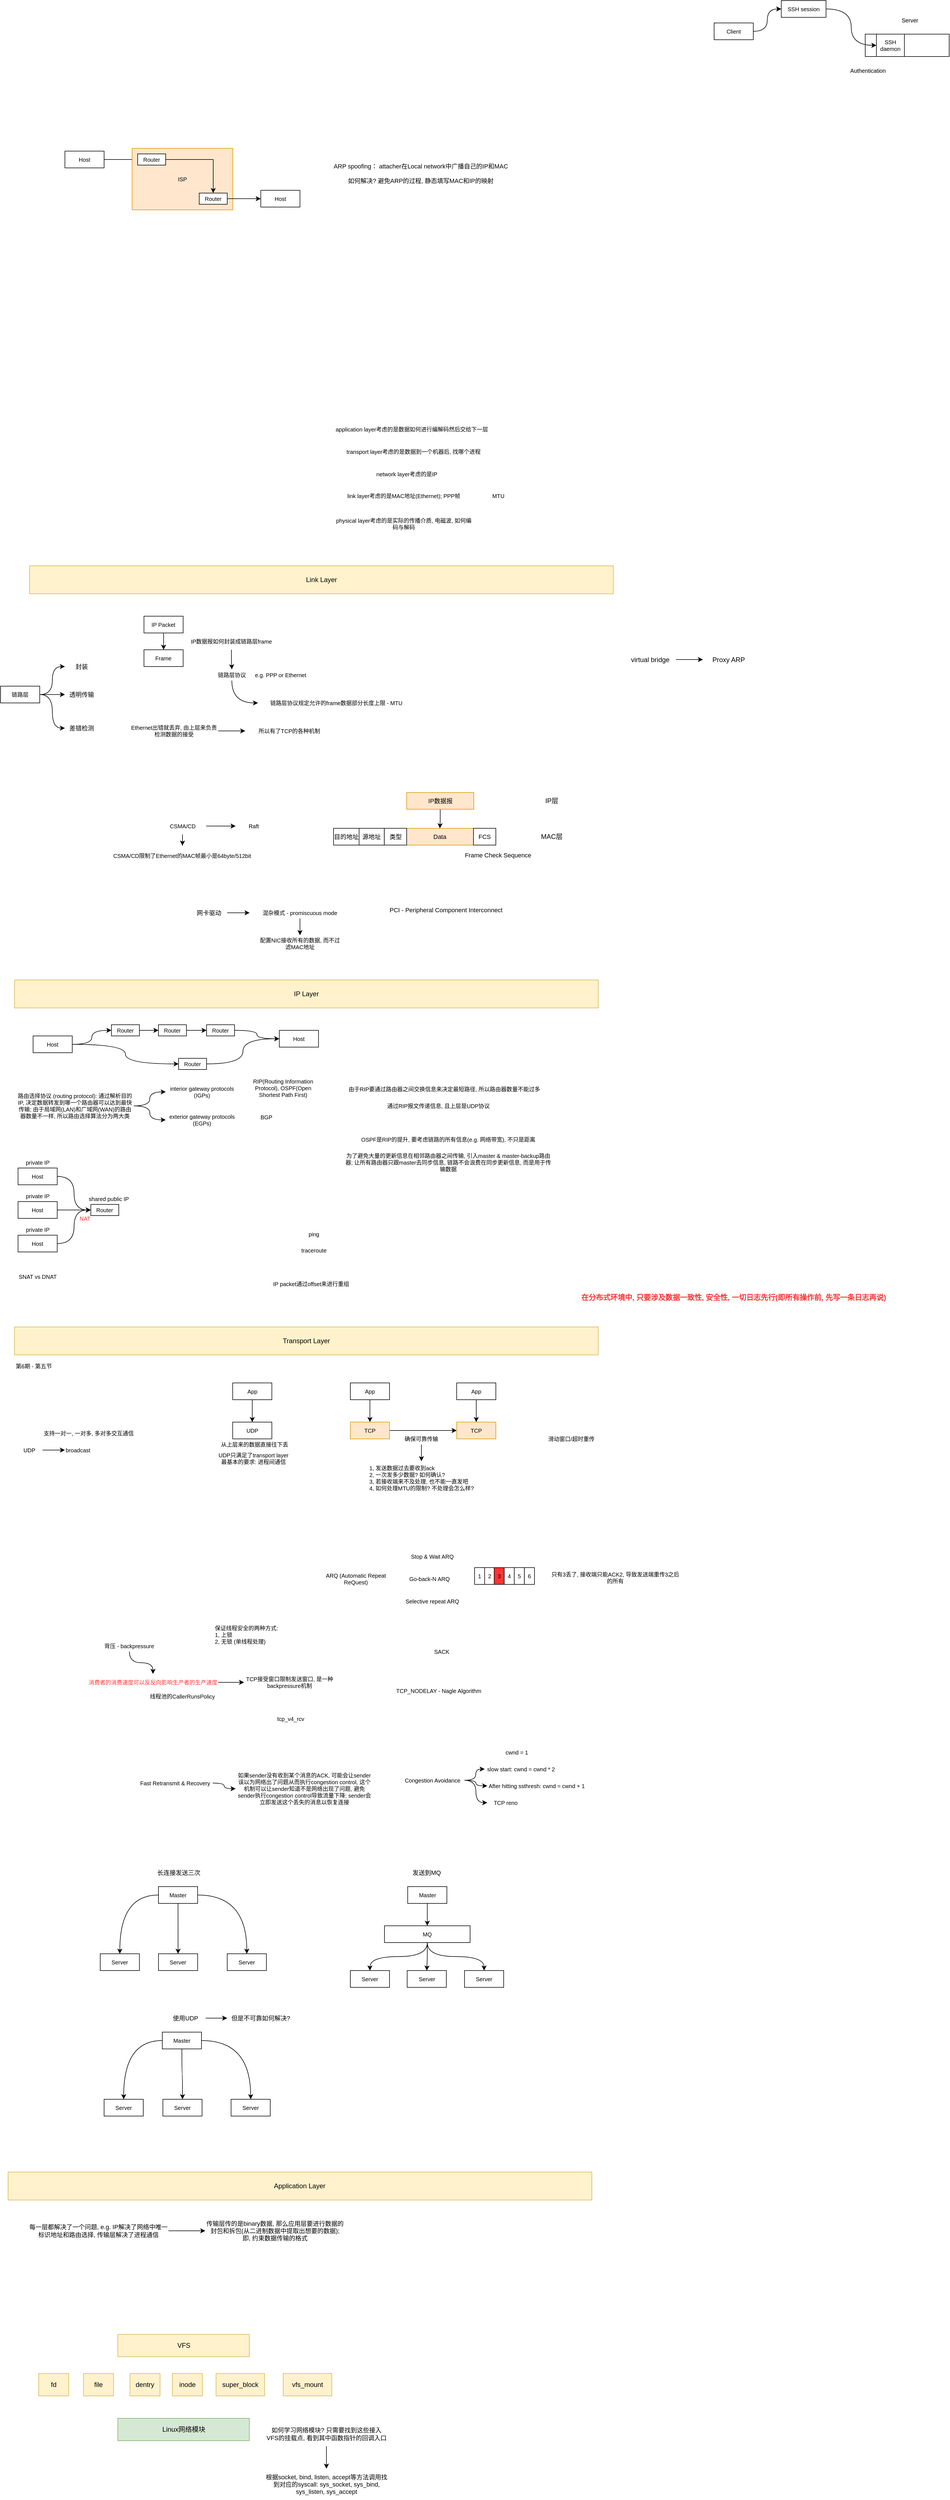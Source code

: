 <mxfile version="22.0.8" type="github">
  <diagram id="lOl-ZhYQnWzm9-qVgaAJ" name="Page-1">
    <mxGraphModel dx="1434" dy="765" grid="1" gridSize="10" guides="1" tooltips="1" connect="1" arrows="1" fold="1" page="1" pageScale="1" pageWidth="827" pageHeight="1169" math="0" shadow="0">
      <root>
        <mxCell id="0" />
        <mxCell id="1" parent="0" />
        <mxCell id="wnXFvV-Xrk-nOBf85rZt-2" value="" style="rounded=0;whiteSpace=wrap;html=1;fontSize=10;" parent="1" vertex="1">
          <mxGeometry x="1600" y="290" width="150" height="40" as="geometry" />
        </mxCell>
        <mxCell id="wnXFvV-Xrk-nOBf85rZt-6" value="SSH daemon" style="rounded=0;whiteSpace=wrap;html=1;fontSize=10;" parent="1" vertex="1">
          <mxGeometry x="1620" y="290" width="50" height="40" as="geometry" />
        </mxCell>
        <mxCell id="wnXFvV-Xrk-nOBf85rZt-5" style="edgeStyle=orthogonalEdgeStyle;curved=1;rounded=0;orthogonalLoop=1;jettySize=auto;html=1;entryX=0;entryY=0.5;entryDx=0;entryDy=0;fontSize=10;" parent="1" source="wnXFvV-Xrk-nOBf85rZt-1" target="wnXFvV-Xrk-nOBf85rZt-6" edge="1">
          <mxGeometry relative="1" as="geometry" />
        </mxCell>
        <mxCell id="wnXFvV-Xrk-nOBf85rZt-1" value="SSH session" style="rounded=0;whiteSpace=wrap;html=1;fontSize=10;" parent="1" vertex="1">
          <mxGeometry x="1450" y="230" width="80" height="30" as="geometry" />
        </mxCell>
        <mxCell id="wnXFvV-Xrk-nOBf85rZt-4" style="edgeStyle=orthogonalEdgeStyle;rounded=0;orthogonalLoop=1;jettySize=auto;html=1;entryX=0;entryY=0.5;entryDx=0;entryDy=0;curved=1;fontSize=10;" parent="1" source="wnXFvV-Xrk-nOBf85rZt-3" target="wnXFvV-Xrk-nOBf85rZt-1" edge="1">
          <mxGeometry relative="1" as="geometry" />
        </mxCell>
        <mxCell id="wnXFvV-Xrk-nOBf85rZt-3" value="Client" style="rounded=0;whiteSpace=wrap;html=1;fontSize=10;" parent="1" vertex="1">
          <mxGeometry x="1330" y="270" width="70" height="30" as="geometry" />
        </mxCell>
        <mxCell id="wnXFvV-Xrk-nOBf85rZt-7" value="&lt;meta charset=&quot;utf-8&quot; style=&quot;font-size: 10px;&quot;&gt;&lt;span style=&quot;color: rgb(0, 0, 0); font-family: Helvetica; font-size: 10px; font-style: normal; font-variant-ligatures: normal; font-variant-caps: normal; font-weight: 400; letter-spacing: normal; orphans: 2; text-align: center; text-indent: 0px; text-transform: none; widows: 2; word-spacing: 0px; -webkit-text-stroke-width: 0px; background-color: rgb(248, 249, 250); text-decoration-thickness: initial; text-decoration-style: initial; text-decoration-color: initial; float: none; display: inline !important;&quot;&gt;Server&lt;/span&gt;" style="text;html=1;strokeColor=none;fillColor=none;align=center;verticalAlign=middle;whiteSpace=wrap;rounded=0;fontSize=10;" parent="1" vertex="1">
          <mxGeometry x="1650" y="250" width="60" height="30" as="geometry" />
        </mxCell>
        <mxCell id="wnXFvV-Xrk-nOBf85rZt-10" value="&lt;span style=&quot;color: rgb(0, 0, 0); font-family: Helvetica; font-size: 10px; font-style: normal; font-variant-ligatures: normal; font-variant-caps: normal; font-weight: 400; letter-spacing: normal; orphans: 2; text-align: center; text-indent: 0px; text-transform: none; widows: 2; word-spacing: 0px; -webkit-text-stroke-width: 0px; background-color: rgb(248, 249, 250); text-decoration-thickness: initial; text-decoration-style: initial; text-decoration-color: initial; float: none; display: inline !important;&quot;&gt;Authentication&lt;/span&gt;" style="text;html=1;strokeColor=none;fillColor=none;align=center;verticalAlign=middle;whiteSpace=wrap;rounded=0;fontSize=10;" parent="1" vertex="1">
          <mxGeometry x="1550" y="340" width="110" height="30" as="geometry" />
        </mxCell>
        <mxCell id="41zxChAVSLW4Dl63zJSh-7" style="edgeStyle=orthogonalEdgeStyle;rounded=0;orthogonalLoop=1;jettySize=auto;html=1;entryX=0;entryY=0.5;entryDx=0;entryDy=0;" parent="1" source="41zxChAVSLW4Dl63zJSh-1" target="41zxChAVSLW4Dl63zJSh-3" edge="1">
          <mxGeometry relative="1" as="geometry" />
        </mxCell>
        <mxCell id="41zxChAVSLW4Dl63zJSh-1" value="Host" style="rounded=0;whiteSpace=wrap;html=1;fontSize=10;" parent="1" vertex="1">
          <mxGeometry x="170" y="499" width="70" height="30" as="geometry" />
        </mxCell>
        <mxCell id="41zxChAVSLW4Dl63zJSh-2" value="ISP" style="rounded=0;whiteSpace=wrap;html=1;fontSize=10;fillColor=#ffe6cc;strokeColor=#d79b00;" parent="1" vertex="1">
          <mxGeometry x="290" y="494" width="180" height="110" as="geometry" />
        </mxCell>
        <mxCell id="41zxChAVSLW4Dl63zJSh-6" style="edgeStyle=orthogonalEdgeStyle;rounded=0;orthogonalLoop=1;jettySize=auto;html=1;entryX=0.5;entryY=0;entryDx=0;entryDy=0;" parent="1" source="41zxChAVSLW4Dl63zJSh-3" target="41zxChAVSLW4Dl63zJSh-4" edge="1">
          <mxGeometry relative="1" as="geometry" />
        </mxCell>
        <mxCell id="41zxChAVSLW4Dl63zJSh-3" value="Router" style="rounded=0;whiteSpace=wrap;html=1;fontSize=10;" parent="1" vertex="1">
          <mxGeometry x="300" y="504" width="50" height="20" as="geometry" />
        </mxCell>
        <mxCell id="41zxChAVSLW4Dl63zJSh-10" value="" style="edgeStyle=orthogonalEdgeStyle;rounded=0;orthogonalLoop=1;jettySize=auto;html=1;" parent="1" source="41zxChAVSLW4Dl63zJSh-4" target="41zxChAVSLW4Dl63zJSh-8" edge="1">
          <mxGeometry relative="1" as="geometry" />
        </mxCell>
        <mxCell id="41zxChAVSLW4Dl63zJSh-4" value="Router" style="rounded=0;whiteSpace=wrap;html=1;fontSize=10;" parent="1" vertex="1">
          <mxGeometry x="410" y="574" width="50" height="20" as="geometry" />
        </mxCell>
        <mxCell id="41zxChAVSLW4Dl63zJSh-8" value="Host" style="rounded=0;whiteSpace=wrap;html=1;fontSize=10;" parent="1" vertex="1">
          <mxGeometry x="520" y="569" width="70" height="30" as="geometry" />
        </mxCell>
        <mxCell id="EXS46r-TFBb_ld1rwyYY-8" value="" style="edgeStyle=orthogonalEdgeStyle;rounded=0;orthogonalLoop=1;jettySize=auto;html=1;" parent="1" source="EXS46r-TFBb_ld1rwyYY-1" target="EXS46r-TFBb_ld1rwyYY-2" edge="1">
          <mxGeometry relative="1" as="geometry" />
        </mxCell>
        <mxCell id="EXS46r-TFBb_ld1rwyYY-1" value="IP Packet" style="rounded=0;whiteSpace=wrap;html=1;fontSize=10;" parent="1" vertex="1">
          <mxGeometry x="311.25" y="1330" width="70" height="30" as="geometry" />
        </mxCell>
        <mxCell id="EXS46r-TFBb_ld1rwyYY-2" value="Frame" style="rounded=0;whiteSpace=wrap;html=1;fontSize=10;" parent="1" vertex="1">
          <mxGeometry x="311.25" y="1390" width="70" height="30" as="geometry" />
        </mxCell>
        <mxCell id="EXS46r-TFBb_ld1rwyYY-5" value="" style="edgeStyle=orthogonalEdgeStyle;rounded=0;orthogonalLoop=1;jettySize=auto;html=1;" parent="1" source="EXS46r-TFBb_ld1rwyYY-3" target="EXS46r-TFBb_ld1rwyYY-4" edge="1">
          <mxGeometry relative="1" as="geometry" />
        </mxCell>
        <mxCell id="EXS46r-TFBb_ld1rwyYY-3" value="IP数据报如何封装成链路层frame" style="text;html=1;strokeColor=none;fillColor=none;align=center;verticalAlign=middle;whiteSpace=wrap;rounded=0;fontSize=10;fontFamily=Helvetica;fontColor=default;" parent="1" vertex="1">
          <mxGeometry x="381.25" y="1360" width="172.5" height="30" as="geometry" />
        </mxCell>
        <mxCell id="EXS46r-TFBb_ld1rwyYY-20" style="edgeStyle=orthogonalEdgeStyle;rounded=0;orthogonalLoop=1;jettySize=auto;html=1;entryX=0;entryY=0.5;entryDx=0;entryDy=0;curved=1;" parent="1" source="EXS46r-TFBb_ld1rwyYY-4" target="EXS46r-TFBb_ld1rwyYY-18" edge="1">
          <mxGeometry relative="1" as="geometry" />
        </mxCell>
        <mxCell id="EXS46r-TFBb_ld1rwyYY-4" value="链路层协议" style="text;html=1;strokeColor=none;fillColor=none;align=center;verticalAlign=middle;whiteSpace=wrap;rounded=0;fontSize=10;fontFamily=Helvetica;fontColor=default;" parent="1" vertex="1">
          <mxGeometry x="414" y="1425" width="108.5" height="20" as="geometry" />
        </mxCell>
        <mxCell id="EXS46r-TFBb_ld1rwyYY-6" value="e.g. PPP or Ethernet" style="text;html=1;strokeColor=none;fillColor=none;align=center;verticalAlign=middle;whiteSpace=wrap;rounded=0;fontSize=10;fontFamily=Helvetica;fontColor=default;" parent="1" vertex="1">
          <mxGeometry x="505.63" y="1420" width="98.75" height="30" as="geometry" />
        </mxCell>
        <mxCell id="EXS46r-TFBb_ld1rwyYY-17" value="" style="edgeStyle=orthogonalEdgeStyle;rounded=0;orthogonalLoop=1;jettySize=auto;html=1;" parent="1" source="EXS46r-TFBb_ld1rwyYY-14" target="EXS46r-TFBb_ld1rwyYY-16" edge="1">
          <mxGeometry relative="1" as="geometry" />
        </mxCell>
        <mxCell id="EXS46r-TFBb_ld1rwyYY-14" value="Ethernet出错就丢弃, 由上层来负责检测数据的接受" style="text;html=1;strokeColor=none;fillColor=none;align=center;verticalAlign=middle;whiteSpace=wrap;rounded=0;fontSize=10;fontFamily=Helvetica;fontColor=default;" parent="1" vertex="1">
          <mxGeometry x="286.06" y="1515" width="157.75" height="40" as="geometry" />
        </mxCell>
        <mxCell id="EXS46r-TFBb_ld1rwyYY-16" value="所以有了TCP的各种机制" style="text;html=1;strokeColor=none;fillColor=none;align=center;verticalAlign=middle;whiteSpace=wrap;rounded=0;fontSize=10;fontFamily=Helvetica;fontColor=default;" parent="1" vertex="1">
          <mxGeometry x="492.18" y="1515" width="157.75" height="40" as="geometry" />
        </mxCell>
        <mxCell id="EXS46r-TFBb_ld1rwyYY-18" value="链路层协议规定允许的frame数据部分长度上限 - MTU" style="text;html=1;strokeColor=none;fillColor=none;align=center;verticalAlign=middle;whiteSpace=wrap;rounded=0;fontSize=10;fontFamily=Helvetica;fontColor=default;" parent="1" vertex="1">
          <mxGeometry x="515" y="1470" width="280" height="30" as="geometry" />
        </mxCell>
        <mxCell id="EXS46r-TFBb_ld1rwyYY-23" value="" style="edgeStyle=orthogonalEdgeStyle;shape=connector;curved=1;rounded=0;orthogonalLoop=1;jettySize=auto;html=1;labelBackgroundColor=default;strokeColor=default;fontFamily=Helvetica;fontSize=11;fontColor=default;endArrow=classic;" parent="1" source="EXS46r-TFBb_ld1rwyYY-21" target="EXS46r-TFBb_ld1rwyYY-22" edge="1">
          <mxGeometry relative="1" as="geometry" />
        </mxCell>
        <mxCell id="fwzLU5tfzJNoqCdMov-6-9" style="edgeStyle=orthogonalEdgeStyle;rounded=0;orthogonalLoop=1;jettySize=auto;html=1;" parent="1" source="EXS46r-TFBb_ld1rwyYY-21" target="fwzLU5tfzJNoqCdMov-6-8" edge="1">
          <mxGeometry relative="1" as="geometry" />
        </mxCell>
        <mxCell id="EXS46r-TFBb_ld1rwyYY-21" value="CSMA/CD" style="text;html=1;strokeColor=none;fillColor=none;align=center;verticalAlign=middle;whiteSpace=wrap;rounded=0;fontSize=10;fontFamily=Helvetica;fontColor=default;" parent="1" vertex="1">
          <mxGeometry x="337.62" y="1690" width="84.75" height="30" as="geometry" />
        </mxCell>
        <mxCell id="EXS46r-TFBb_ld1rwyYY-22" value="Raft" style="text;html=1;strokeColor=none;fillColor=none;align=center;verticalAlign=middle;whiteSpace=wrap;rounded=0;fontSize=10;fontFamily=Helvetica;fontColor=default;" parent="1" vertex="1">
          <mxGeometry x="475" y="1690" width="64.75" height="30" as="geometry" />
        </mxCell>
        <mxCell id="fwzLU5tfzJNoqCdMov-6-7" style="edgeStyle=orthogonalEdgeStyle;rounded=0;orthogonalLoop=1;jettySize=auto;html=1;" parent="1" source="EXS46r-TFBb_ld1rwyYY-24" target="EXS46r-TFBb_ld1rwyYY-25" edge="1">
          <mxGeometry relative="1" as="geometry" />
        </mxCell>
        <mxCell id="EXS46r-TFBb_ld1rwyYY-24" value="网卡驱动" style="text;html=1;strokeColor=none;fillColor=none;align=center;verticalAlign=middle;whiteSpace=wrap;rounded=0;fontSize=11;fontFamily=Helvetica;fontColor=default;" parent="1" vertex="1">
          <mxGeometry x="395" y="1850" width="65" height="20" as="geometry" />
        </mxCell>
        <mxCell id="EXS46r-TFBb_ld1rwyYY-27" style="edgeStyle=orthogonalEdgeStyle;shape=connector;curved=1;rounded=0;orthogonalLoop=1;jettySize=auto;html=1;entryX=0.5;entryY=0;entryDx=0;entryDy=0;labelBackgroundColor=default;strokeColor=default;fontFamily=Helvetica;fontSize=11;fontColor=default;endArrow=classic;" parent="1" source="EXS46r-TFBb_ld1rwyYY-25" target="EXS46r-TFBb_ld1rwyYY-26" edge="1">
          <mxGeometry relative="1" as="geometry" />
        </mxCell>
        <mxCell id="EXS46r-TFBb_ld1rwyYY-25" value="混杂模式 - promiscuous mode" style="text;html=1;strokeColor=none;fillColor=none;align=center;verticalAlign=middle;whiteSpace=wrap;rounded=0;fontSize=10;fontFamily=Helvetica;fontColor=default;" parent="1" vertex="1">
          <mxGeometry x="500" y="1850" width="180" height="20" as="geometry" />
        </mxCell>
        <mxCell id="EXS46r-TFBb_ld1rwyYY-26" value="配置NIC接收所有的数据, 而不过滤MAC地址" style="text;html=1;strokeColor=none;fillColor=none;align=center;verticalAlign=middle;whiteSpace=wrap;rounded=0;fontSize=10;fontFamily=Helvetica;fontColor=default;" parent="1" vertex="1">
          <mxGeometry x="515" y="1900" width="150" height="30" as="geometry" />
        </mxCell>
        <mxCell id="EXS46r-TFBb_ld1rwyYY-34" style="edgeStyle=orthogonalEdgeStyle;shape=connector;curved=1;rounded=0;orthogonalLoop=1;jettySize=auto;html=1;entryX=0;entryY=0.5;entryDx=0;entryDy=0;labelBackgroundColor=default;strokeColor=default;fontFamily=Helvetica;fontSize=11;fontColor=default;endArrow=classic;" parent="1" source="EXS46r-TFBb_ld1rwyYY-28" target="EXS46r-TFBb_ld1rwyYY-29" edge="1">
          <mxGeometry relative="1" as="geometry" />
        </mxCell>
        <mxCell id="EXS46r-TFBb_ld1rwyYY-35" style="edgeStyle=orthogonalEdgeStyle;shape=connector;curved=1;rounded=0;orthogonalLoop=1;jettySize=auto;html=1;entryX=0;entryY=0.5;entryDx=0;entryDy=0;labelBackgroundColor=default;strokeColor=default;fontFamily=Helvetica;fontSize=11;fontColor=default;endArrow=classic;" parent="1" source="EXS46r-TFBb_ld1rwyYY-28" target="EXS46r-TFBb_ld1rwyYY-30" edge="1">
          <mxGeometry relative="1" as="geometry" />
        </mxCell>
        <mxCell id="EXS46r-TFBb_ld1rwyYY-36" style="edgeStyle=orthogonalEdgeStyle;shape=connector;curved=1;rounded=0;orthogonalLoop=1;jettySize=auto;html=1;entryX=0;entryY=0.5;entryDx=0;entryDy=0;labelBackgroundColor=default;strokeColor=default;fontFamily=Helvetica;fontSize=11;fontColor=default;endArrow=classic;" parent="1" source="EXS46r-TFBb_ld1rwyYY-28" target="EXS46r-TFBb_ld1rwyYY-31" edge="1">
          <mxGeometry relative="1" as="geometry" />
        </mxCell>
        <mxCell id="EXS46r-TFBb_ld1rwyYY-28" value="链路层" style="rounded=0;whiteSpace=wrap;html=1;fontSize=10;" parent="1" vertex="1">
          <mxGeometry x="55" y="1455" width="70" height="30" as="geometry" />
        </mxCell>
        <mxCell id="EXS46r-TFBb_ld1rwyYY-29" value="封装" style="text;html=1;strokeColor=none;fillColor=none;align=center;verticalAlign=middle;whiteSpace=wrap;rounded=0;fontSize=11;fontFamily=Helvetica;fontColor=default;" parent="1" vertex="1">
          <mxGeometry x="170" y="1405" width="60" height="30" as="geometry" />
        </mxCell>
        <mxCell id="EXS46r-TFBb_ld1rwyYY-30" value="透明传输" style="text;html=1;strokeColor=none;fillColor=none;align=center;verticalAlign=middle;whiteSpace=wrap;rounded=0;fontSize=11;fontFamily=Helvetica;fontColor=default;" parent="1" vertex="1">
          <mxGeometry x="170" y="1455" width="60" height="30" as="geometry" />
        </mxCell>
        <mxCell id="EXS46r-TFBb_ld1rwyYY-31" value="差错检测" style="text;html=1;strokeColor=none;fillColor=none;align=center;verticalAlign=middle;whiteSpace=wrap;rounded=0;fontSize=11;fontFamily=Helvetica;fontColor=default;" parent="1" vertex="1">
          <mxGeometry x="170" y="1515" width="60" height="30" as="geometry" />
        </mxCell>
        <mxCell id="fIlDX3s8ZMgqm2_ezZD7-1" value="ARP spoofing： attacher在Local network中广播自己的IP和MAC&lt;br style=&quot;font-size: 11px;&quot;&gt;&lt;br style=&quot;font-size: 11px;&quot;&gt;如何解决? 避免ARP的过程, 静态填写MAC和IP的映射" style="text;html=1;strokeColor=none;fillColor=none;align=center;verticalAlign=middle;whiteSpace=wrap;rounded=0;fontSize=11;" parent="1" vertex="1">
          <mxGeometry x="645.96" y="509" width="320" height="60" as="geometry" />
        </mxCell>
        <mxCell id="fwzLU5tfzJNoqCdMov-6-2" value="physical layer考虑的是实际的传播介质, 电磁波, 如何编码与解码" style="text;html=1;strokeColor=none;fillColor=none;align=center;verticalAlign=middle;whiteSpace=wrap;rounded=0;fontSize=10;fontFamily=Helvetica;fontColor=default;" parent="1" vertex="1">
          <mxGeometry x="650" y="1150" width="251.25" height="30" as="geometry" />
        </mxCell>
        <mxCell id="fwzLU5tfzJNoqCdMov-6-3" value="link layer考虑的是MAC地址(Ethernet); PPP帧" style="text;html=1;strokeColor=none;fillColor=none;align=center;verticalAlign=middle;whiteSpace=wrap;rounded=0;fontSize=10;fontFamily=Helvetica;fontColor=default;" parent="1" vertex="1">
          <mxGeometry x="662.96" y="1100" width="225.32" height="30" as="geometry" />
        </mxCell>
        <mxCell id="fwzLU5tfzJNoqCdMov-6-5" value="network layer考虑的是IP" style="text;html=1;strokeColor=none;fillColor=none;align=center;verticalAlign=middle;whiteSpace=wrap;rounded=0;fontSize=10;fontFamily=Helvetica;fontColor=default;" parent="1" vertex="1">
          <mxGeometry x="710.04" y="1060" width="142.46" height="31" as="geometry" />
        </mxCell>
        <mxCell id="fwzLU5tfzJNoqCdMov-6-6" value="MTU" style="text;html=1;strokeColor=none;fillColor=none;align=center;verticalAlign=middle;whiteSpace=wrap;rounded=0;fontSize=10;fontFamily=Helvetica;fontColor=default;" parent="1" vertex="1">
          <mxGeometry x="922.96" y="1105" width="43" height="20" as="geometry" />
        </mxCell>
        <mxCell id="fwzLU5tfzJNoqCdMov-6-8" value="CSMA/CD限制了Ethernet的MAC帧最小是64byte/512bit" style="text;html=1;strokeColor=none;fillColor=none;align=center;verticalAlign=middle;whiteSpace=wrap;rounded=0;fontSize=10;fontFamily=Helvetica;fontColor=default;" parent="1" vertex="1">
          <mxGeometry x="246.31" y="1740" width="267.38" height="36" as="geometry" />
        </mxCell>
        <mxCell id="fwzLU5tfzJNoqCdMov-6-10" value="Data" style="rounded=0;whiteSpace=wrap;html=1;fontSize=11;fillColor=#ffe6cc;strokeColor=#d79b00;" parent="1" vertex="1">
          <mxGeometry x="780" y="1709" width="120" height="30" as="geometry" />
        </mxCell>
        <mxCell id="fwzLU5tfzJNoqCdMov-6-11" value="FCS" style="rounded=0;whiteSpace=wrap;html=1;fontSize=11;" parent="1" vertex="1">
          <mxGeometry x="900" y="1709" width="40" height="30" as="geometry" />
        </mxCell>
        <mxCell id="fwzLU5tfzJNoqCdMov-6-12" value="Frame Check Sequence" style="text;html=1;strokeColor=none;fillColor=none;align=center;verticalAlign=middle;whiteSpace=wrap;rounded=0;fontSize=11;" parent="1" vertex="1">
          <mxGeometry x="874.96" y="1749" width="138" height="16" as="geometry" />
        </mxCell>
        <mxCell id="fwzLU5tfzJNoqCdMov-6-13" value="类型" style="rounded=0;whiteSpace=wrap;html=1;fontSize=11;" parent="1" vertex="1">
          <mxGeometry x="740.62" y="1709" width="40" height="30" as="geometry" />
        </mxCell>
        <mxCell id="fwzLU5tfzJNoqCdMov-6-14" value="源地址" style="rounded=0;whiteSpace=wrap;html=1;fontSize=11;" parent="1" vertex="1">
          <mxGeometry x="695" y="1709" width="45.62" height="30" as="geometry" />
        </mxCell>
        <mxCell id="fwzLU5tfzJNoqCdMov-6-15" value="目的地址" style="rounded=0;whiteSpace=wrap;html=1;fontSize=11;" parent="1" vertex="1">
          <mxGeometry x="650" y="1709" width="45.62" height="30" as="geometry" />
        </mxCell>
        <mxCell id="fwzLU5tfzJNoqCdMov-6-18" style="edgeStyle=orthogonalEdgeStyle;rounded=0;orthogonalLoop=1;jettySize=auto;html=1;entryX=0.5;entryY=0;entryDx=0;entryDy=0;" parent="1" source="fwzLU5tfzJNoqCdMov-6-16" target="fwzLU5tfzJNoqCdMov-6-10" edge="1">
          <mxGeometry relative="1" as="geometry" />
        </mxCell>
        <mxCell id="fwzLU5tfzJNoqCdMov-6-16" value="IP数据报" style="rounded=0;whiteSpace=wrap;html=1;fontSize=11;fillColor=#ffe6cc;strokeColor=#d79b00;" parent="1" vertex="1">
          <mxGeometry x="780.62" y="1645" width="120" height="30" as="geometry" />
        </mxCell>
        <mxCell id="fwzLU5tfzJNoqCdMov-6-19" value="PCI -&amp;nbsp;Peripheral Component Interconnect" style="text;html=1;strokeColor=none;fillColor=none;align=center;verticalAlign=middle;whiteSpace=wrap;rounded=0;fontSize=11;" parent="1" vertex="1">
          <mxGeometry x="735.96" y="1840" width="230" height="30" as="geometry" />
        </mxCell>
        <mxCell id="8vFRCrGOn13d0V4kRPDf-1" value="MAC层" style="text;html=1;strokeColor=none;fillColor=none;align=center;verticalAlign=middle;whiteSpace=wrap;rounded=0;" parent="1" vertex="1">
          <mxGeometry x="1010" y="1709" width="60" height="30" as="geometry" />
        </mxCell>
        <mxCell id="8vFRCrGOn13d0V4kRPDf-2" value="IP层" style="text;html=1;strokeColor=none;fillColor=none;align=center;verticalAlign=middle;whiteSpace=wrap;rounded=0;" parent="1" vertex="1">
          <mxGeometry x="1010" y="1645" width="60" height="30" as="geometry" />
        </mxCell>
        <mxCell id="8vFRCrGOn13d0V4kRPDf-3" value="Link Layer" style="rounded=0;whiteSpace=wrap;html=1;fillColor=#fff2cc;strokeColor=#d6b656;" parent="1" vertex="1">
          <mxGeometry x="106.88" y="1240" width="1043.12" height="50" as="geometry" />
        </mxCell>
        <mxCell id="8vFRCrGOn13d0V4kRPDf-4" value="IP Layer" style="rounded=0;whiteSpace=wrap;html=1;fillColor=#fff2cc;strokeColor=#d6b656;" parent="1" vertex="1">
          <mxGeometry x="80" y="1980" width="1043.12" height="50" as="geometry" />
        </mxCell>
        <mxCell id="8vFRCrGOn13d0V4kRPDf-5" value="" style="edgeStyle=orthogonalEdgeStyle;rounded=0;orthogonalLoop=1;jettySize=auto;html=1;" parent="1" source="8vFRCrGOn13d0V4kRPDf-6" target="8vFRCrGOn13d0V4kRPDf-8" edge="1">
          <mxGeometry relative="1" as="geometry" />
        </mxCell>
        <mxCell id="8vFRCrGOn13d0V4kRPDf-6" value="Router" style="rounded=0;whiteSpace=wrap;html=1;fontSize=10;" parent="1" vertex="1">
          <mxGeometry x="253.12" y="2060" width="50" height="20" as="geometry" />
        </mxCell>
        <mxCell id="8vFRCrGOn13d0V4kRPDf-7" value="" style="edgeStyle=orthogonalEdgeStyle;rounded=0;orthogonalLoop=1;jettySize=auto;html=1;" parent="1" source="8vFRCrGOn13d0V4kRPDf-8" target="8vFRCrGOn13d0V4kRPDf-10" edge="1">
          <mxGeometry relative="1" as="geometry" />
        </mxCell>
        <mxCell id="8vFRCrGOn13d0V4kRPDf-8" value="Router" style="rounded=0;whiteSpace=wrap;html=1;fontSize=10;" parent="1" vertex="1">
          <mxGeometry x="337.12" y="2060" width="50" height="20" as="geometry" />
        </mxCell>
        <mxCell id="8vFRCrGOn13d0V4kRPDf-9" style="edgeStyle=orthogonalEdgeStyle;shape=connector;curved=1;rounded=0;orthogonalLoop=1;jettySize=auto;html=1;entryX=0;entryY=0.5;entryDx=0;entryDy=0;labelBackgroundColor=default;strokeColor=default;fontFamily=Helvetica;fontSize=11;fontColor=default;endArrow=classic;" parent="1" source="8vFRCrGOn13d0V4kRPDf-10" target="8vFRCrGOn13d0V4kRPDf-16" edge="1">
          <mxGeometry relative="1" as="geometry" />
        </mxCell>
        <mxCell id="8vFRCrGOn13d0V4kRPDf-10" value="Router" style="rounded=0;whiteSpace=wrap;html=1;fontSize=10;" parent="1" vertex="1">
          <mxGeometry x="423.12" y="2060" width="50" height="20" as="geometry" />
        </mxCell>
        <mxCell id="8vFRCrGOn13d0V4kRPDf-11" style="edgeStyle=orthogonalEdgeStyle;rounded=0;orthogonalLoop=1;jettySize=auto;html=1;entryX=0;entryY=0.5;entryDx=0;entryDy=0;curved=1;" parent="1" source="8vFRCrGOn13d0V4kRPDf-12" target="8vFRCrGOn13d0V4kRPDf-16" edge="1">
          <mxGeometry relative="1" as="geometry" />
        </mxCell>
        <mxCell id="8vFRCrGOn13d0V4kRPDf-12" value="Router" style="rounded=0;whiteSpace=wrap;html=1;fontSize=10;" parent="1" vertex="1">
          <mxGeometry x="373.12" y="2120" width="50" height="20" as="geometry" />
        </mxCell>
        <mxCell id="8vFRCrGOn13d0V4kRPDf-13" style="edgeStyle=orthogonalEdgeStyle;rounded=0;orthogonalLoop=1;jettySize=auto;html=1;entryX=0;entryY=0.5;entryDx=0;entryDy=0;curved=1;" parent="1" source="8vFRCrGOn13d0V4kRPDf-15" target="8vFRCrGOn13d0V4kRPDf-12" edge="1">
          <mxGeometry relative="1" as="geometry" />
        </mxCell>
        <mxCell id="8vFRCrGOn13d0V4kRPDf-14" style="edgeStyle=orthogonalEdgeStyle;rounded=0;orthogonalLoop=1;jettySize=auto;html=1;entryX=0;entryY=0.5;entryDx=0;entryDy=0;curved=1;" parent="1" source="8vFRCrGOn13d0V4kRPDf-15" target="8vFRCrGOn13d0V4kRPDf-6" edge="1">
          <mxGeometry relative="1" as="geometry" />
        </mxCell>
        <mxCell id="8vFRCrGOn13d0V4kRPDf-15" value="Host" style="rounded=0;whiteSpace=wrap;html=1;fontSize=10;" parent="1" vertex="1">
          <mxGeometry x="113.12" y="2080" width="70" height="30" as="geometry" />
        </mxCell>
        <mxCell id="8vFRCrGOn13d0V4kRPDf-16" value="Host" style="rounded=0;whiteSpace=wrap;html=1;fontSize=10;" parent="1" vertex="1">
          <mxGeometry x="553.12" y="2070" width="70" height="30" as="geometry" />
        </mxCell>
        <mxCell id="8vFRCrGOn13d0V4kRPDf-17" style="edgeStyle=orthogonalEdgeStyle;shape=connector;curved=1;rounded=0;orthogonalLoop=1;jettySize=auto;html=1;entryX=0;entryY=0.5;entryDx=0;entryDy=0;labelBackgroundColor=default;strokeColor=default;fontFamily=Helvetica;fontSize=11;fontColor=default;endArrow=classic;" parent="1" source="8vFRCrGOn13d0V4kRPDf-19" target="8vFRCrGOn13d0V4kRPDf-20" edge="1">
          <mxGeometry relative="1" as="geometry" />
        </mxCell>
        <mxCell id="8vFRCrGOn13d0V4kRPDf-18" style="edgeStyle=orthogonalEdgeStyle;shape=connector;curved=1;rounded=0;orthogonalLoop=1;jettySize=auto;html=1;labelBackgroundColor=default;strokeColor=default;fontFamily=Helvetica;fontSize=11;fontColor=default;endArrow=classic;" parent="1" source="8vFRCrGOn13d0V4kRPDf-19" target="8vFRCrGOn13d0V4kRPDf-21" edge="1">
          <mxGeometry relative="1" as="geometry" />
        </mxCell>
        <mxCell id="8vFRCrGOn13d0V4kRPDf-19" value="路由选择协议 (routing protocol): 通过解析目的IP, 决定数据转发到哪一个路由器可以达到最快传输; 由于局域网(LAN)和广域网(WAN)的路由器数量不一样, 所以路由选择算法分为两大类" style="text;html=1;strokeColor=none;fillColor=none;align=center;verticalAlign=middle;whiteSpace=wrap;rounded=0;fontSize=10;fontFamily=Helvetica;fontColor=default;" parent="1" vertex="1">
          <mxGeometry x="83.12" y="2175" width="210" height="60" as="geometry" />
        </mxCell>
        <mxCell id="8vFRCrGOn13d0V4kRPDf-20" value="interior gateway protocols (IGPs)" style="text;html=1;strokeColor=none;fillColor=none;align=center;verticalAlign=middle;whiteSpace=wrap;rounded=0;fontSize=10;fontFamily=Helvetica;fontColor=default;" parent="1" vertex="1">
          <mxGeometry x="350.12" y="2170" width="130" height="20" as="geometry" />
        </mxCell>
        <mxCell id="8vFRCrGOn13d0V4kRPDf-21" value="exterior gateway protocols (EGPs)" style="text;html=1;strokeColor=none;fillColor=none;align=center;verticalAlign=middle;whiteSpace=wrap;rounded=0;fontSize=10;fontFamily=Helvetica;fontColor=default;" parent="1" vertex="1">
          <mxGeometry x="350.12" y="2220" width="130" height="20" as="geometry" />
        </mxCell>
        <mxCell id="8vFRCrGOn13d0V4kRPDf-22" value="RIP(Routing Information Protocol), OSPF(Open Shortest Path First)" style="text;html=1;strokeColor=none;fillColor=none;align=center;verticalAlign=middle;whiteSpace=wrap;rounded=0;fontSize=10;fontFamily=Helvetica;fontColor=default;" parent="1" vertex="1">
          <mxGeometry x="490.12" y="2155" width="139.88" height="35" as="geometry" />
        </mxCell>
        <mxCell id="8vFRCrGOn13d0V4kRPDf-23" value="BGP" style="text;html=1;strokeColor=none;fillColor=none;align=center;verticalAlign=middle;whiteSpace=wrap;rounded=0;fontSize=10;fontFamily=Helvetica;fontColor=default;" parent="1" vertex="1">
          <mxGeometry x="500.12" y="2215" width="60" height="20" as="geometry" />
        </mxCell>
        <mxCell id="8vFRCrGOn13d0V4kRPDf-24" style="edgeStyle=orthogonalEdgeStyle;shape=connector;curved=1;rounded=0;orthogonalLoop=1;jettySize=auto;html=1;entryX=0;entryY=0.5;entryDx=0;entryDy=0;labelBackgroundColor=default;strokeColor=default;fontFamily=Helvetica;fontSize=11;fontColor=default;endArrow=classic;" parent="1" source="8vFRCrGOn13d0V4kRPDf-25" target="8vFRCrGOn13d0V4kRPDf-30" edge="1">
          <mxGeometry relative="1" as="geometry" />
        </mxCell>
        <mxCell id="8vFRCrGOn13d0V4kRPDf-25" value="Host" style="rounded=0;whiteSpace=wrap;html=1;fontSize=10;" parent="1" vertex="1">
          <mxGeometry x="86.25" y="2316" width="70" height="30" as="geometry" />
        </mxCell>
        <mxCell id="8vFRCrGOn13d0V4kRPDf-26" style="edgeStyle=orthogonalEdgeStyle;shape=connector;curved=1;rounded=0;orthogonalLoop=1;jettySize=auto;html=1;entryX=0;entryY=0.5;entryDx=0;entryDy=0;labelBackgroundColor=default;strokeColor=default;fontFamily=Helvetica;fontSize=11;fontColor=default;endArrow=classic;" parent="1" source="8vFRCrGOn13d0V4kRPDf-27" target="8vFRCrGOn13d0V4kRPDf-30" edge="1">
          <mxGeometry relative="1" as="geometry" />
        </mxCell>
        <mxCell id="8vFRCrGOn13d0V4kRPDf-27" value="Host" style="rounded=0;whiteSpace=wrap;html=1;fontSize=10;" parent="1" vertex="1">
          <mxGeometry x="86.25" y="2376" width="70" height="30" as="geometry" />
        </mxCell>
        <mxCell id="8vFRCrGOn13d0V4kRPDf-28" style="edgeStyle=orthogonalEdgeStyle;shape=connector;curved=1;rounded=0;orthogonalLoop=1;jettySize=auto;html=1;entryX=0;entryY=0.5;entryDx=0;entryDy=0;labelBackgroundColor=default;strokeColor=default;fontFamily=Helvetica;fontSize=11;fontColor=default;endArrow=classic;" parent="1" source="8vFRCrGOn13d0V4kRPDf-29" target="8vFRCrGOn13d0V4kRPDf-30" edge="1">
          <mxGeometry relative="1" as="geometry" />
        </mxCell>
        <mxCell id="8vFRCrGOn13d0V4kRPDf-29" value="Host" style="rounded=0;whiteSpace=wrap;html=1;fontSize=10;" parent="1" vertex="1">
          <mxGeometry x="86.25" y="2436" width="70" height="30" as="geometry" />
        </mxCell>
        <mxCell id="8vFRCrGOn13d0V4kRPDf-30" value="Router" style="rounded=0;whiteSpace=wrap;html=1;fontSize=10;" parent="1" vertex="1">
          <mxGeometry x="216.25" y="2381" width="50" height="20" as="geometry" />
        </mxCell>
        <mxCell id="8vFRCrGOn13d0V4kRPDf-31" value="shared public IP" style="text;html=1;strokeColor=none;fillColor=none;align=center;verticalAlign=middle;whiteSpace=wrap;rounded=0;fontSize=10;fontFamily=Helvetica;fontColor=default;" parent="1" vertex="1">
          <mxGeometry x="201.25" y="2361" width="95" height="20" as="geometry" />
        </mxCell>
        <mxCell id="8vFRCrGOn13d0V4kRPDf-32" value="private IP" style="text;html=1;strokeColor=none;fillColor=none;align=center;verticalAlign=middle;whiteSpace=wrap;rounded=0;fontSize=10;fontFamily=Helvetica;fontColor=default;" parent="1" vertex="1">
          <mxGeometry x="80" y="2296" width="82.5" height="20" as="geometry" />
        </mxCell>
        <mxCell id="8vFRCrGOn13d0V4kRPDf-33" value="private IP" style="text;html=1;strokeColor=none;fillColor=none;align=center;verticalAlign=middle;whiteSpace=wrap;rounded=0;fontSize=10;fontFamily=Helvetica;fontColor=default;" parent="1" vertex="1">
          <mxGeometry x="80" y="2356" width="82.5" height="20" as="geometry" />
        </mxCell>
        <mxCell id="8vFRCrGOn13d0V4kRPDf-34" value="private IP" style="text;html=1;strokeColor=none;fillColor=none;align=center;verticalAlign=middle;whiteSpace=wrap;rounded=0;fontSize=10;fontFamily=Helvetica;fontColor=default;" parent="1" vertex="1">
          <mxGeometry x="80" y="2416" width="82.5" height="20" as="geometry" />
        </mxCell>
        <mxCell id="8vFRCrGOn13d0V4kRPDf-35" value="NAT" style="text;html=1;strokeColor=none;fillColor=none;align=center;verticalAlign=middle;whiteSpace=wrap;rounded=0;fontSize=10;fontFamily=Helvetica;fontColor=#FF3333;" parent="1" vertex="1">
          <mxGeometry x="186.25" y="2396" width="40" height="20" as="geometry" />
        </mxCell>
        <mxCell id="u-g0lh7yUUkbwYDsTiLQ-1" value="IP packet通过offset来进行重组" style="text;html=1;strokeColor=none;fillColor=none;align=center;verticalAlign=middle;whiteSpace=wrap;rounded=0;fontSize=10;fontFamily=Helvetica;fontColor=default;" parent="1" vertex="1">
          <mxGeometry x="522.5" y="2513" width="173.75" height="20" as="geometry" />
        </mxCell>
        <mxCell id="u-g0lh7yUUkbwYDsTiLQ-2" value="ping" style="text;html=1;strokeColor=none;fillColor=none;align=center;verticalAlign=middle;whiteSpace=wrap;rounded=0;fontSize=10;fontFamily=Helvetica;fontColor=default;" parent="1" vertex="1">
          <mxGeometry x="584.88" y="2424" width="60" height="20" as="geometry" />
        </mxCell>
        <mxCell id="u-g0lh7yUUkbwYDsTiLQ-3" value="traceroute" style="text;html=1;strokeColor=none;fillColor=none;align=center;verticalAlign=middle;whiteSpace=wrap;rounded=0;fontSize=10;fontFamily=Helvetica;fontColor=default;" parent="1" vertex="1">
          <mxGeometry x="584.88" y="2453" width="60" height="20" as="geometry" />
        </mxCell>
        <mxCell id="u-g0lh7yUUkbwYDsTiLQ-5" value="由于RIP要通过路由器之间交换信息来决定最短路径, 所以路由器数量不能过多" style="text;html=1;strokeColor=none;fillColor=none;align=center;verticalAlign=middle;whiteSpace=wrap;rounded=0;fontSize=10;fontFamily=Helvetica;fontColor=default;" parent="1" vertex="1">
          <mxGeometry x="662.96" y="2160" width="370" height="30" as="geometry" />
        </mxCell>
        <mxCell id="u-g0lh7yUUkbwYDsTiLQ-6" value="通过RIP报文传递信息, 且上层是UDP协议" style="text;html=1;strokeColor=none;fillColor=none;align=center;verticalAlign=middle;whiteSpace=wrap;rounded=0;fontSize=10;fontFamily=Helvetica;fontColor=default;" parent="1" vertex="1">
          <mxGeometry x="708.92" y="2190" width="257.04" height="30" as="geometry" />
        </mxCell>
        <mxCell id="u-g0lh7yUUkbwYDsTiLQ-7" value="OSPF是RIP的提升, 要考虑链路的所有信息(e.g. 网络带宽), 不只是距离" style="text;html=1;strokeColor=none;fillColor=none;align=center;verticalAlign=middle;whiteSpace=wrap;rounded=0;fontSize=10;fontFamily=Helvetica;fontColor=default;" parent="1" vertex="1">
          <mxGeometry x="670.0" y="2250" width="370" height="30" as="geometry" />
        </mxCell>
        <mxCell id="u-g0lh7yUUkbwYDsTiLQ-8" value="为了避免大量的更新信息在相邻路由器之间传输, 引入master &amp;amp; master-backup路由器; 让所有路由器只跟master去同步信息, 链路不会浪费在同步更新信息, 而是用于传输数据" style="text;html=1;strokeColor=none;fillColor=none;align=center;verticalAlign=middle;whiteSpace=wrap;rounded=0;fontSize=10;fontFamily=Helvetica;fontColor=default;" parent="1" vertex="1">
          <mxGeometry x="670.0" y="2291" width="370" height="30" as="geometry" />
        </mxCell>
        <mxCell id="u-g0lh7yUUkbwYDsTiLQ-9" value="在分布式环境中, 只要涉及数据一致性, 安全性, 一切日志先行(即所有操作前, 先写一条日志再说)" style="text;html=1;strokeColor=none;fillColor=none;align=center;verticalAlign=middle;whiteSpace=wrap;rounded=0;fontSize=13;fontFamily=Helvetica;fontColor=#FF3333;fontStyle=1" parent="1" vertex="1">
          <mxGeometry x="1090" y="2533" width="550" height="27" as="geometry" />
        </mxCell>
        <mxCell id="u-g0lh7yUUkbwYDsTiLQ-10" value="Transport Layer" style="rounded=0;whiteSpace=wrap;html=1;fillColor=#fff2cc;strokeColor=#d6b656;" parent="1" vertex="1">
          <mxGeometry x="80" y="2600" width="1043.12" height="50" as="geometry" />
        </mxCell>
        <mxCell id="u-g0lh7yUUkbwYDsTiLQ-11" value="第6期 - 第五节" style="text;html=1;strokeColor=none;fillColor=none;align=center;verticalAlign=middle;whiteSpace=wrap;rounded=0;fontSize=10;fontFamily=Helvetica;fontColor=default;" parent="1" vertex="1">
          <mxGeometry x="80" y="2660" width="69.07" height="20" as="geometry" />
        </mxCell>
        <mxCell id="u-g0lh7yUUkbwYDsTiLQ-14" style="edgeStyle=orthogonalEdgeStyle;rounded=0;orthogonalLoop=1;jettySize=auto;html=1;entryX=0;entryY=0.5;entryDx=0;entryDy=0;" parent="1" source="u-g0lh7yUUkbwYDsTiLQ-12" target="u-g0lh7yUUkbwYDsTiLQ-13" edge="1">
          <mxGeometry relative="1" as="geometry" />
        </mxCell>
        <mxCell id="u-g0lh7yUUkbwYDsTiLQ-12" value="UDP" style="text;html=1;strokeColor=none;fillColor=none;align=center;verticalAlign=middle;whiteSpace=wrap;rounded=0;fontSize=10;fontFamily=Helvetica;fontColor=default;" parent="1" vertex="1">
          <mxGeometry x="83.12" y="2810" width="46.88" height="20" as="geometry" />
        </mxCell>
        <mxCell id="u-g0lh7yUUkbwYDsTiLQ-13" value="broadcast" style="text;html=1;strokeColor=none;fillColor=none;align=center;verticalAlign=middle;whiteSpace=wrap;rounded=0;fontSize=10;fontFamily=Helvetica;fontColor=default;" parent="1" vertex="1">
          <mxGeometry x="170" y="2810" width="46.88" height="20" as="geometry" />
        </mxCell>
        <mxCell id="u-g0lh7yUUkbwYDsTiLQ-15" value="支持一对一, 一对多, 多对多交互通信" style="text;html=1;strokeColor=none;fillColor=none;align=center;verticalAlign=middle;whiteSpace=wrap;rounded=0;fontSize=10;fontFamily=Helvetica;fontColor=default;" parent="1" vertex="1">
          <mxGeometry x="124.68" y="2780" width="175.32" height="20" as="geometry" />
        </mxCell>
        <mxCell id="u-g0lh7yUUkbwYDsTiLQ-20" style="edgeStyle=orthogonalEdgeStyle;rounded=0;orthogonalLoop=1;jettySize=auto;html=1;" parent="1" source="u-g0lh7yUUkbwYDsTiLQ-16" target="u-g0lh7yUUkbwYDsTiLQ-17" edge="1">
          <mxGeometry relative="1" as="geometry" />
        </mxCell>
        <mxCell id="u-g0lh7yUUkbwYDsTiLQ-16" value="App" style="rounded=0;whiteSpace=wrap;html=1;fontSize=10;" parent="1" vertex="1">
          <mxGeometry x="469.75" y="2700" width="70" height="30" as="geometry" />
        </mxCell>
        <mxCell id="u-g0lh7yUUkbwYDsTiLQ-17" value="UDP" style="rounded=0;whiteSpace=wrap;html=1;fontSize=10;" parent="1" vertex="1">
          <mxGeometry x="469.75" y="2770" width="70" height="30" as="geometry" />
        </mxCell>
        <mxCell id="N0x0OiQ6Zoxj2l9ydeCI-1" style="edgeStyle=orthogonalEdgeStyle;rounded=0;orthogonalLoop=1;jettySize=auto;html=1;entryX=0.5;entryY=0;entryDx=0;entryDy=0;" edge="1" parent="1" source="u-g0lh7yUUkbwYDsTiLQ-18" target="u-g0lh7yUUkbwYDsTiLQ-19">
          <mxGeometry relative="1" as="geometry" />
        </mxCell>
        <mxCell id="u-g0lh7yUUkbwYDsTiLQ-18" value="App" style="rounded=0;whiteSpace=wrap;html=1;fontSize=10;" parent="1" vertex="1">
          <mxGeometry x="680" y="2700" width="70" height="30" as="geometry" />
        </mxCell>
        <mxCell id="u-g0lh7yUUkbwYDsTiLQ-24" style="edgeStyle=orthogonalEdgeStyle;rounded=0;orthogonalLoop=1;jettySize=auto;html=1;" parent="1" source="u-g0lh7yUUkbwYDsTiLQ-19" target="u-g0lh7yUUkbwYDsTiLQ-23" edge="1">
          <mxGeometry relative="1" as="geometry" />
        </mxCell>
        <mxCell id="u-g0lh7yUUkbwYDsTiLQ-19" value="TCP" style="rounded=0;whiteSpace=wrap;html=1;fontSize=10;fillColor=#ffe6cc;strokeColor=#d79b00;" parent="1" vertex="1">
          <mxGeometry x="680" y="2770" width="70" height="30" as="geometry" />
        </mxCell>
        <mxCell id="u-g0lh7yUUkbwYDsTiLQ-21" value="从上层来的数据直接往下丢" style="text;html=1;strokeColor=none;fillColor=none;align=center;verticalAlign=middle;whiteSpace=wrap;rounded=0;fontSize=10;fontFamily=Helvetica;fontColor=default;" parent="1" vertex="1">
          <mxGeometry x="443.81" y="2800" width="130" height="20" as="geometry" />
        </mxCell>
        <mxCell id="N0x0OiQ6Zoxj2l9ydeCI-2" style="edgeStyle=orthogonalEdgeStyle;rounded=0;orthogonalLoop=1;jettySize=auto;html=1;entryX=0.5;entryY=0;entryDx=0;entryDy=0;" edge="1" parent="1" source="u-g0lh7yUUkbwYDsTiLQ-22" target="u-g0lh7yUUkbwYDsTiLQ-23">
          <mxGeometry relative="1" as="geometry" />
        </mxCell>
        <mxCell id="u-g0lh7yUUkbwYDsTiLQ-22" value="App" style="rounded=0;whiteSpace=wrap;html=1;fontSize=10;" parent="1" vertex="1">
          <mxGeometry x="870" y="2700" width="70" height="30" as="geometry" />
        </mxCell>
        <mxCell id="u-g0lh7yUUkbwYDsTiLQ-23" value="TCP" style="rounded=0;whiteSpace=wrap;html=1;fontSize=10;fillColor=#ffe6cc;strokeColor=#d79b00;" parent="1" vertex="1">
          <mxGeometry x="870" y="2770" width="70" height="30" as="geometry" />
        </mxCell>
        <mxCell id="u-g0lh7yUUkbwYDsTiLQ-25" value="1, 发送数据过去要收到ack&lt;br&gt;2, 一次发多少数据? 如何确认?&lt;br&gt;3, 若接收端来不及处理, 也不能一直发吧&lt;br&gt;4, 如何处理MTU的限制? 不处理会怎么样?" style="text;html=1;strokeColor=none;fillColor=none;align=left;verticalAlign=middle;whiteSpace=wrap;rounded=0;fontSize=10;fontFamily=Helvetica;fontColor=default;" parent="1" vertex="1">
          <mxGeometry x="712.02" y="2840" width="190" height="60" as="geometry" />
        </mxCell>
        <mxCell id="u-g0lh7yUUkbwYDsTiLQ-27" style="edgeStyle=orthogonalEdgeStyle;rounded=0;orthogonalLoop=1;jettySize=auto;html=1;" parent="1" source="u-g0lh7yUUkbwYDsTiLQ-26" target="u-g0lh7yUUkbwYDsTiLQ-25" edge="1">
          <mxGeometry relative="1" as="geometry" />
        </mxCell>
        <mxCell id="u-g0lh7yUUkbwYDsTiLQ-26" value="确保可靠传输" style="text;html=1;strokeColor=none;fillColor=none;align=center;verticalAlign=middle;whiteSpace=wrap;rounded=0;fontSize=10;fontFamily=Helvetica;fontColor=default;" parent="1" vertex="1">
          <mxGeometry x="770" y="2790" width="74.04" height="20" as="geometry" />
        </mxCell>
        <mxCell id="u-g0lh7yUUkbwYDsTiLQ-28" value="滑动窗口/超时重传" style="text;html=1;strokeColor=none;fillColor=none;align=center;verticalAlign=middle;whiteSpace=wrap;rounded=0;fontSize=10;fontFamily=Helvetica;fontColor=default;" parent="1" vertex="1">
          <mxGeometry x="1030" y="2790" width="90" height="20" as="geometry" />
        </mxCell>
        <mxCell id="u-g0lh7yUUkbwYDsTiLQ-31" value="ARQ (Automatic Repeat ReQuest)" style="text;html=1;strokeColor=none;fillColor=none;align=center;verticalAlign=middle;whiteSpace=wrap;rounded=0;fontSize=10;fontFamily=Helvetica;fontColor=default;" parent="1" vertex="1">
          <mxGeometry x="630" y="3035" width="120" height="30" as="geometry" />
        </mxCell>
        <mxCell id="u-g0lh7yUUkbwYDsTiLQ-32" value="Stop &amp;amp; Wait ARQ" style="text;html=1;strokeColor=none;fillColor=none;align=center;verticalAlign=middle;whiteSpace=wrap;rounded=0;fontSize=10;fontFamily=Helvetica;fontColor=default;" parent="1" vertex="1">
          <mxGeometry x="775" y="3000" width="103" height="20" as="geometry" />
        </mxCell>
        <mxCell id="u-g0lh7yUUkbwYDsTiLQ-33" value="Go-back-N ARQ" style="text;html=1;strokeColor=none;fillColor=none;align=center;verticalAlign=middle;whiteSpace=wrap;rounded=0;fontSize=10;fontFamily=Helvetica;fontColor=default;" parent="1" vertex="1">
          <mxGeometry x="780" y="3040" width="83" height="20" as="geometry" />
        </mxCell>
        <mxCell id="u-g0lh7yUUkbwYDsTiLQ-34" value="Selective repeat ARQ" style="text;html=1;strokeColor=none;fillColor=none;align=center;verticalAlign=middle;whiteSpace=wrap;rounded=0;fontSize=10;fontFamily=Helvetica;fontColor=default;" parent="1" vertex="1">
          <mxGeometry x="770" y="3080" width="113" height="20" as="geometry" />
        </mxCell>
        <mxCell id="u-g0lh7yUUkbwYDsTiLQ-35" value="1" style="rounded=0;whiteSpace=wrap;html=1;fontSize=10;" parent="1" vertex="1">
          <mxGeometry x="902.02" y="3030" width="17.98" height="30" as="geometry" />
        </mxCell>
        <mxCell id="u-g0lh7yUUkbwYDsTiLQ-36" value="2" style="rounded=0;whiteSpace=wrap;html=1;fontSize=10;" parent="1" vertex="1">
          <mxGeometry x="920" y="3030" width="17.98" height="30" as="geometry" />
        </mxCell>
        <mxCell id="u-g0lh7yUUkbwYDsTiLQ-37" value="3" style="rounded=0;whiteSpace=wrap;html=1;fontSize=10;fillColor=#FF3333;" parent="1" vertex="1">
          <mxGeometry x="936.98" y="3030" width="17.98" height="30" as="geometry" />
        </mxCell>
        <mxCell id="u-g0lh7yUUkbwYDsTiLQ-38" value="4" style="rounded=0;whiteSpace=wrap;html=1;fontSize=10;" parent="1" vertex="1">
          <mxGeometry x="954.96" y="3030" width="17.98" height="30" as="geometry" />
        </mxCell>
        <mxCell id="u-g0lh7yUUkbwYDsTiLQ-39" value="5" style="rounded=0;whiteSpace=wrap;html=1;fontSize=10;" parent="1" vertex="1">
          <mxGeometry x="972.94" y="3030" width="17.98" height="30" as="geometry" />
        </mxCell>
        <mxCell id="u-g0lh7yUUkbwYDsTiLQ-40" value="6" style="rounded=0;whiteSpace=wrap;html=1;fontSize=10;" parent="1" vertex="1">
          <mxGeometry x="991.02" y="3030" width="17.98" height="30" as="geometry" />
        </mxCell>
        <mxCell id="u-g0lh7yUUkbwYDsTiLQ-41" value="只有3丢了, 接收端只能ACK2, 导致发送端重传3之后的所有" style="text;html=1;strokeColor=none;fillColor=none;align=center;verticalAlign=middle;whiteSpace=wrap;rounded=0;fontSize=10;fontFamily=Helvetica;fontColor=default;" parent="1" vertex="1">
          <mxGeometry x="1037" y="3035" width="233" height="25" as="geometry" />
        </mxCell>
        <mxCell id="u-g0lh7yUUkbwYDsTiLQ-42" value="UDP只满足了transport layer最基本的要求: 进程间通信" style="text;html=1;strokeColor=none;fillColor=none;align=center;verticalAlign=middle;whiteSpace=wrap;rounded=0;fontSize=10;fontFamily=Helvetica;fontColor=default;" parent="1" vertex="1">
          <mxGeometry x="442.37" y="2820" width="130" height="30" as="geometry" />
        </mxCell>
        <mxCell id="u-g0lh7yUUkbwYDsTiLQ-46" style="edgeStyle=orthogonalEdgeStyle;rounded=0;orthogonalLoop=1;jettySize=auto;html=1;entryX=0.5;entryY=0;entryDx=0;entryDy=0;curved=1;" parent="1" source="u-g0lh7yUUkbwYDsTiLQ-44" target="u-g0lh7yUUkbwYDsTiLQ-45" edge="1">
          <mxGeometry relative="1" as="geometry" />
        </mxCell>
        <mxCell id="u-g0lh7yUUkbwYDsTiLQ-44" value="背压 - backpressure" style="text;html=1;strokeColor=none;fillColor=none;align=center;verticalAlign=middle;whiteSpace=wrap;rounded=0;fontSize=10;fontFamily=Helvetica;fontColor=default;" parent="1" vertex="1">
          <mxGeometry x="232.18" y="3160" width="106" height="20" as="geometry" />
        </mxCell>
        <mxCell id="p0YpZqmOrPcOgE6eakaF-1" style="edgeStyle=orthogonalEdgeStyle;rounded=0;orthogonalLoop=1;jettySize=auto;html=1;curved=1;" parent="1" source="u-g0lh7yUUkbwYDsTiLQ-45" target="u-g0lh7yUUkbwYDsTiLQ-50" edge="1">
          <mxGeometry relative="1" as="geometry" />
        </mxCell>
        <mxCell id="u-g0lh7yUUkbwYDsTiLQ-45" value="消费者的消费速度可以反反向影响生产者的生产速度" style="text;html=1;strokeColor=none;fillColor=none;align=center;verticalAlign=middle;whiteSpace=wrap;rounded=0;fontSize=10;fontFamily=Helvetica;fontColor=#FF3333;" parent="1" vertex="1">
          <mxGeometry x="210.93" y="3220" width="232.88" height="30" as="geometry" />
        </mxCell>
        <mxCell id="u-g0lh7yUUkbwYDsTiLQ-47" value="保证线程安全的两种方式: &lt;br&gt;1, 上锁&lt;br&gt;2, 无锁 (单线程处理)" style="text;html=1;strokeColor=none;fillColor=none;align=left;verticalAlign=middle;whiteSpace=wrap;rounded=0;fontSize=10;fontFamily=Helvetica;fontColor=default;" parent="1" vertex="1">
          <mxGeometry x="435.79" y="3130" width="125" height="40" as="geometry" />
        </mxCell>
        <mxCell id="u-g0lh7yUUkbwYDsTiLQ-48" value="线程池的CallerRunsPolicy" style="text;html=1;strokeColor=none;fillColor=none;align=center;verticalAlign=middle;whiteSpace=wrap;rounded=0;fontSize=10;fontFamily=Helvetica;fontColor=default;" parent="1" vertex="1">
          <mxGeometry x="304.09" y="3250" width="151.82" height="20" as="geometry" />
        </mxCell>
        <mxCell id="u-g0lh7yUUkbwYDsTiLQ-50" value="TCP接受窗口限制发送窗口, 是一种backpressure机制" style="text;html=1;strokeColor=none;fillColor=none;align=center;verticalAlign=middle;whiteSpace=wrap;rounded=0;fontSize=10;fontFamily=Helvetica;fontColor=default;" parent="1" vertex="1">
          <mxGeometry x="490.12" y="3220" width="163" height="30" as="geometry" />
        </mxCell>
        <mxCell id="u-g0lh7yUUkbwYDsTiLQ-51" value="tcp_v4_rcv" style="text;html=1;strokeColor=none;fillColor=none;align=center;verticalAlign=middle;whiteSpace=wrap;rounded=0;fontSize=10;fontFamily=Helvetica;fontColor=default;" parent="1" vertex="1">
          <mxGeometry x="540" y="3290" width="67.38" height="20" as="geometry" />
        </mxCell>
        <mxCell id="u-g0lh7yUUkbwYDsTiLQ-52" value="SACK" style="text;html=1;strokeColor=none;fillColor=none;align=center;verticalAlign=middle;whiteSpace=wrap;rounded=0;fontSize=10;fontFamily=Helvetica;fontColor=default;" parent="1" vertex="1">
          <mxGeometry x="807" y="3170" width="73" height="20" as="geometry" />
        </mxCell>
        <mxCell id="u-g0lh7yUUkbwYDsTiLQ-53" value="TCP_NODELAY - Nagle Algorithm" style="text;html=1;strokeColor=none;fillColor=none;align=center;verticalAlign=middle;whiteSpace=wrap;rounded=0;fontSize=10;fontFamily=Helvetica;fontColor=default;" parent="1" vertex="1">
          <mxGeometry x="752.96" y="3240" width="170" height="20" as="geometry" />
        </mxCell>
        <mxCell id="u-g0lh7yUUkbwYDsTiLQ-56" style="edgeStyle=orthogonalEdgeStyle;shape=connector;curved=1;rounded=0;orthogonalLoop=1;jettySize=auto;html=1;entryX=0;entryY=0.5;entryDx=0;entryDy=0;labelBackgroundColor=default;strokeColor=default;fontFamily=Helvetica;fontSize=11;fontColor=default;endArrow=classic;" parent="1" source="u-g0lh7yUUkbwYDsTiLQ-54" target="u-g0lh7yUUkbwYDsTiLQ-55" edge="1">
          <mxGeometry relative="1" as="geometry" />
        </mxCell>
        <mxCell id="u-g0lh7yUUkbwYDsTiLQ-58" style="edgeStyle=orthogonalEdgeStyle;shape=connector;curved=1;rounded=0;orthogonalLoop=1;jettySize=auto;html=1;labelBackgroundColor=default;strokeColor=default;fontFamily=Helvetica;fontSize=11;fontColor=default;endArrow=classic;" parent="1" source="u-g0lh7yUUkbwYDsTiLQ-54" target="u-g0lh7yUUkbwYDsTiLQ-57" edge="1">
          <mxGeometry relative="1" as="geometry" />
        </mxCell>
        <mxCell id="u-g0lh7yUUkbwYDsTiLQ-60" style="edgeStyle=orthogonalEdgeStyle;shape=connector;curved=1;rounded=0;orthogonalLoop=1;jettySize=auto;html=1;entryX=0;entryY=0.5;entryDx=0;entryDy=0;labelBackgroundColor=default;strokeColor=default;fontFamily=Helvetica;fontSize=11;fontColor=default;endArrow=classic;" parent="1" source="u-g0lh7yUUkbwYDsTiLQ-54" target="u-g0lh7yUUkbwYDsTiLQ-59" edge="1">
          <mxGeometry relative="1" as="geometry" />
        </mxCell>
        <mxCell id="u-g0lh7yUUkbwYDsTiLQ-54" value="Congestion Avoidance" style="text;html=1;strokeColor=none;fillColor=none;align=center;verticalAlign=middle;whiteSpace=wrap;rounded=0;fontSize=10;fontFamily=Helvetica;fontColor=default;" parent="1" vertex="1">
          <mxGeometry x="770" y="3400" width="113.96" height="20" as="geometry" />
        </mxCell>
        <mxCell id="u-g0lh7yUUkbwYDsTiLQ-55" value="slow start: cwnd = cwnd * 2" style="text;html=1;strokeColor=none;fillColor=none;align=center;verticalAlign=middle;whiteSpace=wrap;rounded=0;fontSize=10;fontFamily=Helvetica;fontColor=default;" parent="1" vertex="1">
          <mxGeometry x="920.1" y="3380" width="129.9" height="20" as="geometry" />
        </mxCell>
        <mxCell id="u-g0lh7yUUkbwYDsTiLQ-57" value="After hitting ssthresh: cwnd = cwnd + 1" style="text;html=1;strokeColor=none;fillColor=none;align=center;verticalAlign=middle;whiteSpace=wrap;rounded=0;fontSize=10;fontFamily=Helvetica;fontColor=default;" parent="1" vertex="1">
          <mxGeometry x="924.71" y="3410" width="176.47" height="20" as="geometry" />
        </mxCell>
        <mxCell id="u-g0lh7yUUkbwYDsTiLQ-59" value="TCP reno" style="text;html=1;strokeColor=none;fillColor=none;align=center;verticalAlign=middle;whiteSpace=wrap;rounded=0;fontSize=10;fontFamily=Helvetica;fontColor=default;" parent="1" vertex="1">
          <mxGeometry x="924.71" y="3440" width="65.29" height="20" as="geometry" />
        </mxCell>
        <mxCell id="u-g0lh7yUUkbwYDsTiLQ-63" style="edgeStyle=orthogonalEdgeStyle;shape=connector;curved=1;rounded=0;orthogonalLoop=1;jettySize=auto;html=1;labelBackgroundColor=default;strokeColor=default;fontFamily=Helvetica;fontSize=11;fontColor=default;endArrow=classic;" parent="1" source="u-g0lh7yUUkbwYDsTiLQ-61" target="u-g0lh7yUUkbwYDsTiLQ-62" edge="1">
          <mxGeometry relative="1" as="geometry" />
        </mxCell>
        <mxCell id="u-g0lh7yUUkbwYDsTiLQ-61" value="Fast Retransmit &amp;amp; Recovery" style="text;html=1;strokeColor=none;fillColor=none;align=center;verticalAlign=middle;whiteSpace=wrap;rounded=0;fontSize=10;fontFamily=Helvetica;fontColor=default;" parent="1" vertex="1">
          <mxGeometry x="300" y="3405" width="134.16" height="20" as="geometry" />
        </mxCell>
        <mxCell id="u-g0lh7yUUkbwYDsTiLQ-62" value="如果sender没有收到某个消息的ACK, 可能会让sender误以为网络出了问题从而执行congestion control, 这个机制可以让sender知道不是网络出现了问题, 避免sender执行congestion control导致流量下降; sender会立即发送这个丢失的消息以恢复连接" style="text;html=1;strokeColor=none;fillColor=none;align=center;verticalAlign=middle;whiteSpace=wrap;rounded=0;fontSize=10;fontFamily=Helvetica;fontColor=default;" parent="1" vertex="1">
          <mxGeometry x="475" y="3390" width="245.88" height="70" as="geometry" />
        </mxCell>
        <mxCell id="cRWDhLCAdVL1STskeopp-2" value="cwnd = 1" style="text;html=1;strokeColor=none;fillColor=none;align=center;verticalAlign=middle;whiteSpace=wrap;rounded=0;fontSize=10;fontFamily=Helvetica;fontColor=default;" parent="1" vertex="1">
          <mxGeometry x="954.96" y="3350" width="45.14" height="20" as="geometry" />
        </mxCell>
        <mxCell id="FcDSMAC3f3Cipm-vmM5Y-16" style="edgeStyle=orthogonalEdgeStyle;shape=connector;curved=1;rounded=0;orthogonalLoop=1;jettySize=auto;html=1;labelBackgroundColor=default;strokeColor=default;fontFamily=Helvetica;fontSize=11;fontColor=default;endArrow=classic;" parent="1" source="FcDSMAC3f3Cipm-vmM5Y-1" target="FcDSMAC3f3Cipm-vmM5Y-3" edge="1">
          <mxGeometry relative="1" as="geometry" />
        </mxCell>
        <mxCell id="FcDSMAC3f3Cipm-vmM5Y-19" style="edgeStyle=orthogonalEdgeStyle;shape=connector;curved=1;rounded=0;orthogonalLoop=1;jettySize=auto;html=1;entryX=0.5;entryY=0;entryDx=0;entryDy=0;labelBackgroundColor=default;strokeColor=default;fontFamily=Helvetica;fontSize=11;fontColor=default;endArrow=classic;" parent="1" source="FcDSMAC3f3Cipm-vmM5Y-1" target="FcDSMAC3f3Cipm-vmM5Y-2" edge="1">
          <mxGeometry relative="1" as="geometry" />
        </mxCell>
        <mxCell id="FcDSMAC3f3Cipm-vmM5Y-20" style="edgeStyle=orthogonalEdgeStyle;shape=connector;curved=1;rounded=0;orthogonalLoop=1;jettySize=auto;html=1;labelBackgroundColor=default;strokeColor=default;fontFamily=Helvetica;fontSize=11;fontColor=default;endArrow=classic;" parent="1" source="FcDSMAC3f3Cipm-vmM5Y-1" target="FcDSMAC3f3Cipm-vmM5Y-4" edge="1">
          <mxGeometry relative="1" as="geometry" />
        </mxCell>
        <mxCell id="FcDSMAC3f3Cipm-vmM5Y-1" value="Master" style="rounded=0;whiteSpace=wrap;html=1;fontSize=10;" parent="1" vertex="1">
          <mxGeometry x="337.12" y="3600" width="70" height="30" as="geometry" />
        </mxCell>
        <mxCell id="FcDSMAC3f3Cipm-vmM5Y-2" value="Server" style="rounded=0;whiteSpace=wrap;html=1;fontSize=10;" parent="1" vertex="1">
          <mxGeometry x="233.12" y="3720" width="70" height="30" as="geometry" />
        </mxCell>
        <mxCell id="FcDSMAC3f3Cipm-vmM5Y-3" value="Server" style="rounded=0;whiteSpace=wrap;html=1;fontSize=10;" parent="1" vertex="1">
          <mxGeometry x="337.18" y="3720" width="70" height="30" as="geometry" />
        </mxCell>
        <mxCell id="FcDSMAC3f3Cipm-vmM5Y-4" value="Server" style="rounded=0;whiteSpace=wrap;html=1;fontSize=10;" parent="1" vertex="1">
          <mxGeometry x="460" y="3720" width="70" height="30" as="geometry" />
        </mxCell>
        <mxCell id="FcDSMAC3f3Cipm-vmM5Y-10" style="edgeStyle=orthogonalEdgeStyle;rounded=0;orthogonalLoop=1;jettySize=auto;html=1;" parent="1" source="FcDSMAC3f3Cipm-vmM5Y-5" target="FcDSMAC3f3Cipm-vmM5Y-9" edge="1">
          <mxGeometry relative="1" as="geometry" />
        </mxCell>
        <mxCell id="FcDSMAC3f3Cipm-vmM5Y-5" value="Master" style="rounded=0;whiteSpace=wrap;html=1;fontSize=10;" parent="1" vertex="1">
          <mxGeometry x="782.5" y="3600" width="70" height="30" as="geometry" />
        </mxCell>
        <mxCell id="FcDSMAC3f3Cipm-vmM5Y-6" value="Server" style="rounded=0;whiteSpace=wrap;html=1;fontSize=10;" parent="1" vertex="1">
          <mxGeometry x="680" y="3750" width="70" height="30" as="geometry" />
        </mxCell>
        <mxCell id="FcDSMAC3f3Cipm-vmM5Y-7" value="Server" style="rounded=0;whiteSpace=wrap;html=1;fontSize=10;" parent="1" vertex="1">
          <mxGeometry x="781.56" y="3750" width="70" height="30" as="geometry" />
        </mxCell>
        <mxCell id="FcDSMAC3f3Cipm-vmM5Y-8" value="Server" style="rounded=0;whiteSpace=wrap;html=1;fontSize=10;" parent="1" vertex="1">
          <mxGeometry x="883.99" y="3750" width="70" height="30" as="geometry" />
        </mxCell>
        <mxCell id="FcDSMAC3f3Cipm-vmM5Y-12" style="edgeStyle=orthogonalEdgeStyle;rounded=0;orthogonalLoop=1;jettySize=auto;html=1;" parent="1" source="FcDSMAC3f3Cipm-vmM5Y-9" target="FcDSMAC3f3Cipm-vmM5Y-7" edge="1">
          <mxGeometry relative="1" as="geometry" />
        </mxCell>
        <mxCell id="FcDSMAC3f3Cipm-vmM5Y-13" style="edgeStyle=orthogonalEdgeStyle;rounded=0;orthogonalLoop=1;jettySize=auto;html=1;entryX=0.5;entryY=0;entryDx=0;entryDy=0;curved=1;" parent="1" source="FcDSMAC3f3Cipm-vmM5Y-9" target="FcDSMAC3f3Cipm-vmM5Y-8" edge="1">
          <mxGeometry relative="1" as="geometry" />
        </mxCell>
        <mxCell id="FcDSMAC3f3Cipm-vmM5Y-15" style="edgeStyle=orthogonalEdgeStyle;rounded=0;orthogonalLoop=1;jettySize=auto;html=1;curved=1;" parent="1" source="FcDSMAC3f3Cipm-vmM5Y-9" target="FcDSMAC3f3Cipm-vmM5Y-6" edge="1">
          <mxGeometry relative="1" as="geometry" />
        </mxCell>
        <mxCell id="FcDSMAC3f3Cipm-vmM5Y-9" value="MQ" style="rounded=0;whiteSpace=wrap;html=1;fontSize=10;" parent="1" vertex="1">
          <mxGeometry x="740.99" y="3670" width="153" height="30" as="geometry" />
        </mxCell>
        <mxCell id="FcDSMAC3f3Cipm-vmM5Y-21" value="长连接发送三次" style="text;html=1;strokeColor=none;fillColor=none;align=center;verticalAlign=middle;whiteSpace=wrap;rounded=0;fontSize=11;fontFamily=Helvetica;fontColor=default;" parent="1" vertex="1">
          <mxGeometry x="321.74" y="3560" width="102.88" height="30" as="geometry" />
        </mxCell>
        <mxCell id="FcDSMAC3f3Cipm-vmM5Y-22" value="发送到MQ" style="text;html=1;strokeColor=none;fillColor=none;align=center;verticalAlign=middle;whiteSpace=wrap;rounded=0;fontSize=11;fontFamily=Helvetica;fontColor=default;" parent="1" vertex="1">
          <mxGeometry x="765.12" y="3560" width="102.88" height="30" as="geometry" />
        </mxCell>
        <mxCell id="FcDSMAC3f3Cipm-vmM5Y-23" style="edgeStyle=orthogonalEdgeStyle;shape=connector;curved=1;rounded=0;orthogonalLoop=1;jettySize=auto;html=1;labelBackgroundColor=default;strokeColor=default;fontFamily=Helvetica;fontSize=11;fontColor=default;endArrow=classic;" parent="1" source="FcDSMAC3f3Cipm-vmM5Y-26" target="FcDSMAC3f3Cipm-vmM5Y-28" edge="1">
          <mxGeometry relative="1" as="geometry" />
        </mxCell>
        <mxCell id="FcDSMAC3f3Cipm-vmM5Y-24" style="edgeStyle=orthogonalEdgeStyle;shape=connector;curved=1;rounded=0;orthogonalLoop=1;jettySize=auto;html=1;entryX=0.5;entryY=0;entryDx=0;entryDy=0;labelBackgroundColor=default;strokeColor=default;fontFamily=Helvetica;fontSize=11;fontColor=default;endArrow=classic;" parent="1" source="FcDSMAC3f3Cipm-vmM5Y-26" target="FcDSMAC3f3Cipm-vmM5Y-27" edge="1">
          <mxGeometry relative="1" as="geometry" />
        </mxCell>
        <mxCell id="FcDSMAC3f3Cipm-vmM5Y-25" style="edgeStyle=orthogonalEdgeStyle;shape=connector;curved=1;rounded=0;orthogonalLoop=1;jettySize=auto;html=1;labelBackgroundColor=default;strokeColor=default;fontFamily=Helvetica;fontSize=11;fontColor=default;endArrow=classic;" parent="1" source="FcDSMAC3f3Cipm-vmM5Y-26" target="FcDSMAC3f3Cipm-vmM5Y-29" edge="1">
          <mxGeometry relative="1" as="geometry" />
        </mxCell>
        <mxCell id="FcDSMAC3f3Cipm-vmM5Y-26" value="Master" style="rounded=0;whiteSpace=wrap;html=1;fontSize=10;" parent="1" vertex="1">
          <mxGeometry x="344" y="3860" width="70" height="30" as="geometry" />
        </mxCell>
        <mxCell id="FcDSMAC3f3Cipm-vmM5Y-27" value="Server" style="rounded=0;whiteSpace=wrap;html=1;fontSize=10;" parent="1" vertex="1">
          <mxGeometry x="240" y="3980" width="70" height="30" as="geometry" />
        </mxCell>
        <mxCell id="FcDSMAC3f3Cipm-vmM5Y-28" value="Server" style="rounded=0;whiteSpace=wrap;html=1;fontSize=10;" parent="1" vertex="1">
          <mxGeometry x="345.06" y="3980" width="70" height="30" as="geometry" />
        </mxCell>
        <mxCell id="FcDSMAC3f3Cipm-vmM5Y-29" value="Server" style="rounded=0;whiteSpace=wrap;html=1;fontSize=10;" parent="1" vertex="1">
          <mxGeometry x="466.88" y="3980" width="70" height="30" as="geometry" />
        </mxCell>
        <mxCell id="FcDSMAC3f3Cipm-vmM5Y-32" value="" style="edgeStyle=orthogonalEdgeStyle;shape=connector;curved=1;rounded=0;orthogonalLoop=1;jettySize=auto;html=1;labelBackgroundColor=default;strokeColor=default;fontFamily=Helvetica;fontSize=11;fontColor=default;endArrow=classic;" parent="1" source="FcDSMAC3f3Cipm-vmM5Y-30" target="FcDSMAC3f3Cipm-vmM5Y-31" edge="1">
          <mxGeometry relative="1" as="geometry" />
        </mxCell>
        <mxCell id="FcDSMAC3f3Cipm-vmM5Y-30" value="使用UDP" style="text;html=1;strokeColor=none;fillColor=none;align=center;verticalAlign=middle;whiteSpace=wrap;rounded=0;fontSize=11;fontFamily=Helvetica;fontColor=default;" parent="1" vertex="1">
          <mxGeometry x="350" y="3820" width="71.38" height="30" as="geometry" />
        </mxCell>
        <mxCell id="FcDSMAC3f3Cipm-vmM5Y-31" value="但是不可靠如何解决?" style="text;html=1;strokeColor=none;fillColor=none;align=center;verticalAlign=middle;whiteSpace=wrap;rounded=0;fontSize=11;fontFamily=Helvetica;fontColor=default;" parent="1" vertex="1">
          <mxGeometry x="460" y="3820" width="120" height="30" as="geometry" />
        </mxCell>
        <mxCell id="FcDSMAC3f3Cipm-vmM5Y-33" value="Application Layer" style="rounded=0;whiteSpace=wrap;html=1;fillColor=#fff2cc;strokeColor=#d6b656;" parent="1" vertex="1">
          <mxGeometry x="68.44" y="4110" width="1043.12" height="50" as="geometry" />
        </mxCell>
        <mxCell id="FcDSMAC3f3Cipm-vmM5Y-36" style="edgeStyle=orthogonalEdgeStyle;shape=connector;curved=1;rounded=0;orthogonalLoop=1;jettySize=auto;html=1;labelBackgroundColor=default;strokeColor=default;fontFamily=Helvetica;fontSize=11;fontColor=default;endArrow=classic;" parent="1" source="FcDSMAC3f3Cipm-vmM5Y-34" target="FcDSMAC3f3Cipm-vmM5Y-35" edge="1">
          <mxGeometry relative="1" as="geometry" />
        </mxCell>
        <mxCell id="FcDSMAC3f3Cipm-vmM5Y-34" value="每一层都解决了一个问题, e.g. IP解决了网络中唯一标识地址和路由选择, 传输层解决了进程通信" style="text;html=1;strokeColor=none;fillColor=none;align=center;verticalAlign=middle;whiteSpace=wrap;rounded=0;fontSize=11;fontFamily=Helvetica;fontColor=default;" parent="1" vertex="1">
          <mxGeometry x="105.01" y="4190" width="250" height="50" as="geometry" />
        </mxCell>
        <mxCell id="FcDSMAC3f3Cipm-vmM5Y-35" value="传输层传的是binary数据, 那么应用层要进行数据的封包和拆包(从二进制数据中提取出想要的数据); 即, 约束数据传输的格式" style="text;html=1;strokeColor=none;fillColor=none;align=center;verticalAlign=middle;whiteSpace=wrap;rounded=0;fontSize=11;fontFamily=Helvetica;fontColor=default;" parent="1" vertex="1">
          <mxGeometry x="420.84" y="4185" width="248.62" height="60" as="geometry" />
        </mxCell>
        <mxCell id="FcDSMAC3f3Cipm-vmM5Y-38" value="VFS" style="rounded=0;whiteSpace=wrap;html=1;fillColor=#fff2cc;strokeColor=#d6b656;" parent="1" vertex="1">
          <mxGeometry x="264.5" y="4400" width="235" height="40" as="geometry" />
        </mxCell>
        <mxCell id="FcDSMAC3f3Cipm-vmM5Y-40" value="fd" style="rounded=0;whiteSpace=wrap;html=1;fillColor=#fff2cc;strokeColor=#d6b656;" parent="1" vertex="1">
          <mxGeometry x="123.13" y="4470" width="53.75" height="40" as="geometry" />
        </mxCell>
        <mxCell id="FcDSMAC3f3Cipm-vmM5Y-42" value="file" style="rounded=0;whiteSpace=wrap;html=1;fillColor=#fff2cc;strokeColor=#d6b656;" parent="1" vertex="1">
          <mxGeometry x="203.13" y="4470" width="53.75" height="40" as="geometry" />
        </mxCell>
        <mxCell id="FcDSMAC3f3Cipm-vmM5Y-43" value="dentry" style="rounded=0;whiteSpace=wrap;html=1;fillColor=#fff2cc;strokeColor=#d6b656;" parent="1" vertex="1">
          <mxGeometry x="286.25" y="4470" width="53.75" height="40" as="geometry" />
        </mxCell>
        <mxCell id="FcDSMAC3f3Cipm-vmM5Y-44" value="inode" style="rounded=0;whiteSpace=wrap;html=1;fillColor=#fff2cc;strokeColor=#d6b656;" parent="1" vertex="1">
          <mxGeometry x="361.88" y="4470" width="53.75" height="40" as="geometry" />
        </mxCell>
        <mxCell id="FcDSMAC3f3Cipm-vmM5Y-45" value="super_block" style="rounded=0;whiteSpace=wrap;html=1;fillColor=#fff2cc;strokeColor=#d6b656;" parent="1" vertex="1">
          <mxGeometry x="440" y="4470" width="86.88" height="40" as="geometry" />
        </mxCell>
        <mxCell id="FcDSMAC3f3Cipm-vmM5Y-46" value="vfs_mount" style="rounded=0;whiteSpace=wrap;html=1;fillColor=#fff2cc;strokeColor=#d6b656;" parent="1" vertex="1">
          <mxGeometry x="560" y="4470" width="86.88" height="40" as="geometry" />
        </mxCell>
        <mxCell id="FcDSMAC3f3Cipm-vmM5Y-47" value="Linux网络模块" style="rounded=0;whiteSpace=wrap;html=1;fillColor=#d5e8d4;strokeColor=#82b366;" parent="1" vertex="1">
          <mxGeometry x="264.5" y="4550" width="235" height="40" as="geometry" />
        </mxCell>
        <mxCell id="FcDSMAC3f3Cipm-vmM5Y-50" style="edgeStyle=orthogonalEdgeStyle;shape=connector;curved=1;rounded=0;orthogonalLoop=1;jettySize=auto;html=1;entryX=0.5;entryY=0;entryDx=0;entryDy=0;labelBackgroundColor=default;strokeColor=default;fontFamily=Helvetica;fontSize=11;fontColor=default;endArrow=classic;" parent="1" source="FcDSMAC3f3Cipm-vmM5Y-48" target="FcDSMAC3f3Cipm-vmM5Y-49" edge="1">
          <mxGeometry relative="1" as="geometry" />
        </mxCell>
        <mxCell id="FcDSMAC3f3Cipm-vmM5Y-48" value="如何学习网络模块? 只需要找到这些接入VFS的挂载点, 看到其中函数指针的回调入口" style="text;html=1;strokeColor=none;fillColor=none;align=center;verticalAlign=middle;whiteSpace=wrap;rounded=0;fontSize=11;fontFamily=Helvetica;fontColor=default;" parent="1" vertex="1">
          <mxGeometry x="527.67" y="4555" width="219.21" height="45" as="geometry" />
        </mxCell>
        <mxCell id="FcDSMAC3f3Cipm-vmM5Y-49" value="根据socket, bind, listen, accept等方法调用找到对应的syscall: sys_socket, sys_bind, sys_listen, sys_accept" style="text;html=1;strokeColor=none;fillColor=none;align=center;verticalAlign=middle;whiteSpace=wrap;rounded=0;fontSize=11;fontFamily=Helvetica;fontColor=default;" parent="1" vertex="1">
          <mxGeometry x="527.67" y="4640" width="219.21" height="55" as="geometry" />
        </mxCell>
        <mxCell id="SOncmawS7iqMxKImBuW6-1" value="SNAT vs DNAT" style="text;html=1;strokeColor=none;fillColor=none;align=center;verticalAlign=middle;whiteSpace=wrap;rounded=0;fontSize=10;fontFamily=Helvetica;fontColor=default;" parent="1" vertex="1">
          <mxGeometry x="80" y="2500" width="82.5" height="20" as="geometry" />
        </mxCell>
        <mxCell id="XetEl-fSv-PipcSBCNAa-1" value="Proxy ARP" style="text;html=1;strokeColor=none;fillColor=none;align=center;verticalAlign=middle;whiteSpace=wrap;rounded=0;" parent="1" vertex="1">
          <mxGeometry x="1310" y="1395" width="92" height="25" as="geometry" />
        </mxCell>
        <mxCell id="XetEl-fSv-PipcSBCNAa-2" value="transport layer考虑的是数据到一个机器后, 找哪个进程" style="text;html=1;strokeColor=none;fillColor=none;align=center;verticalAlign=middle;whiteSpace=wrap;rounded=0;fontSize=10;fontFamily=Helvetica;fontColor=default;" parent="1" vertex="1">
          <mxGeometry x="669.46" y="1020" width="247.98" height="31" as="geometry" />
        </mxCell>
        <mxCell id="XetEl-fSv-PipcSBCNAa-3" value="application layer考虑的是数据如何进行编解码然后交给下一层" style="text;html=1;strokeColor=none;fillColor=none;align=center;verticalAlign=middle;whiteSpace=wrap;rounded=0;fontSize=10;fontFamily=Helvetica;fontColor=default;" parent="1" vertex="1">
          <mxGeometry x="650" y="980" width="280" height="31" as="geometry" />
        </mxCell>
        <mxCell id="XetEl-fSv-PipcSBCNAa-5" style="edgeStyle=orthogonalEdgeStyle;rounded=0;orthogonalLoop=1;jettySize=auto;html=1;" parent="1" source="XetEl-fSv-PipcSBCNAa-4" target="XetEl-fSv-PipcSBCNAa-1" edge="1">
          <mxGeometry relative="1" as="geometry" />
        </mxCell>
        <mxCell id="XetEl-fSv-PipcSBCNAa-4" value="virtual bridge" style="text;html=1;strokeColor=none;fillColor=none;align=center;verticalAlign=middle;whiteSpace=wrap;rounded=0;" parent="1" vertex="1">
          <mxGeometry x="1170" y="1395" width="92" height="25" as="geometry" />
        </mxCell>
      </root>
    </mxGraphModel>
  </diagram>
</mxfile>
